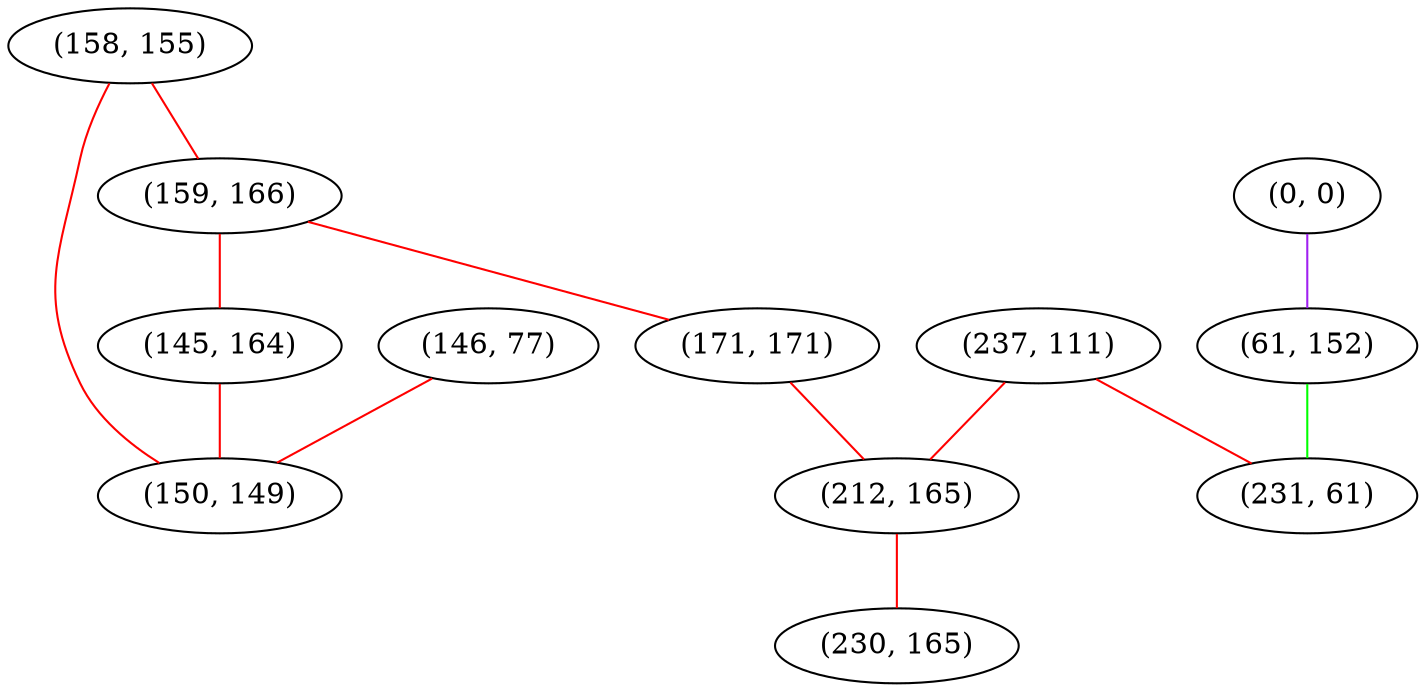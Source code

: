 graph "" {
"(158, 155)";
"(159, 166)";
"(0, 0)";
"(171, 171)";
"(237, 111)";
"(146, 77)";
"(145, 164)";
"(61, 152)";
"(150, 149)";
"(212, 165)";
"(231, 61)";
"(230, 165)";
"(158, 155)" -- "(159, 166)"  [color=red, key=0, weight=1];
"(158, 155)" -- "(150, 149)"  [color=red, key=0, weight=1];
"(159, 166)" -- "(171, 171)"  [color=red, key=0, weight=1];
"(159, 166)" -- "(145, 164)"  [color=red, key=0, weight=1];
"(0, 0)" -- "(61, 152)"  [color=purple, key=0, weight=4];
"(171, 171)" -- "(212, 165)"  [color=red, key=0, weight=1];
"(237, 111)" -- "(212, 165)"  [color=red, key=0, weight=1];
"(237, 111)" -- "(231, 61)"  [color=red, key=0, weight=1];
"(146, 77)" -- "(150, 149)"  [color=red, key=0, weight=1];
"(145, 164)" -- "(150, 149)"  [color=red, key=0, weight=1];
"(61, 152)" -- "(231, 61)"  [color=green, key=0, weight=2];
"(212, 165)" -- "(230, 165)"  [color=red, key=0, weight=1];
}
